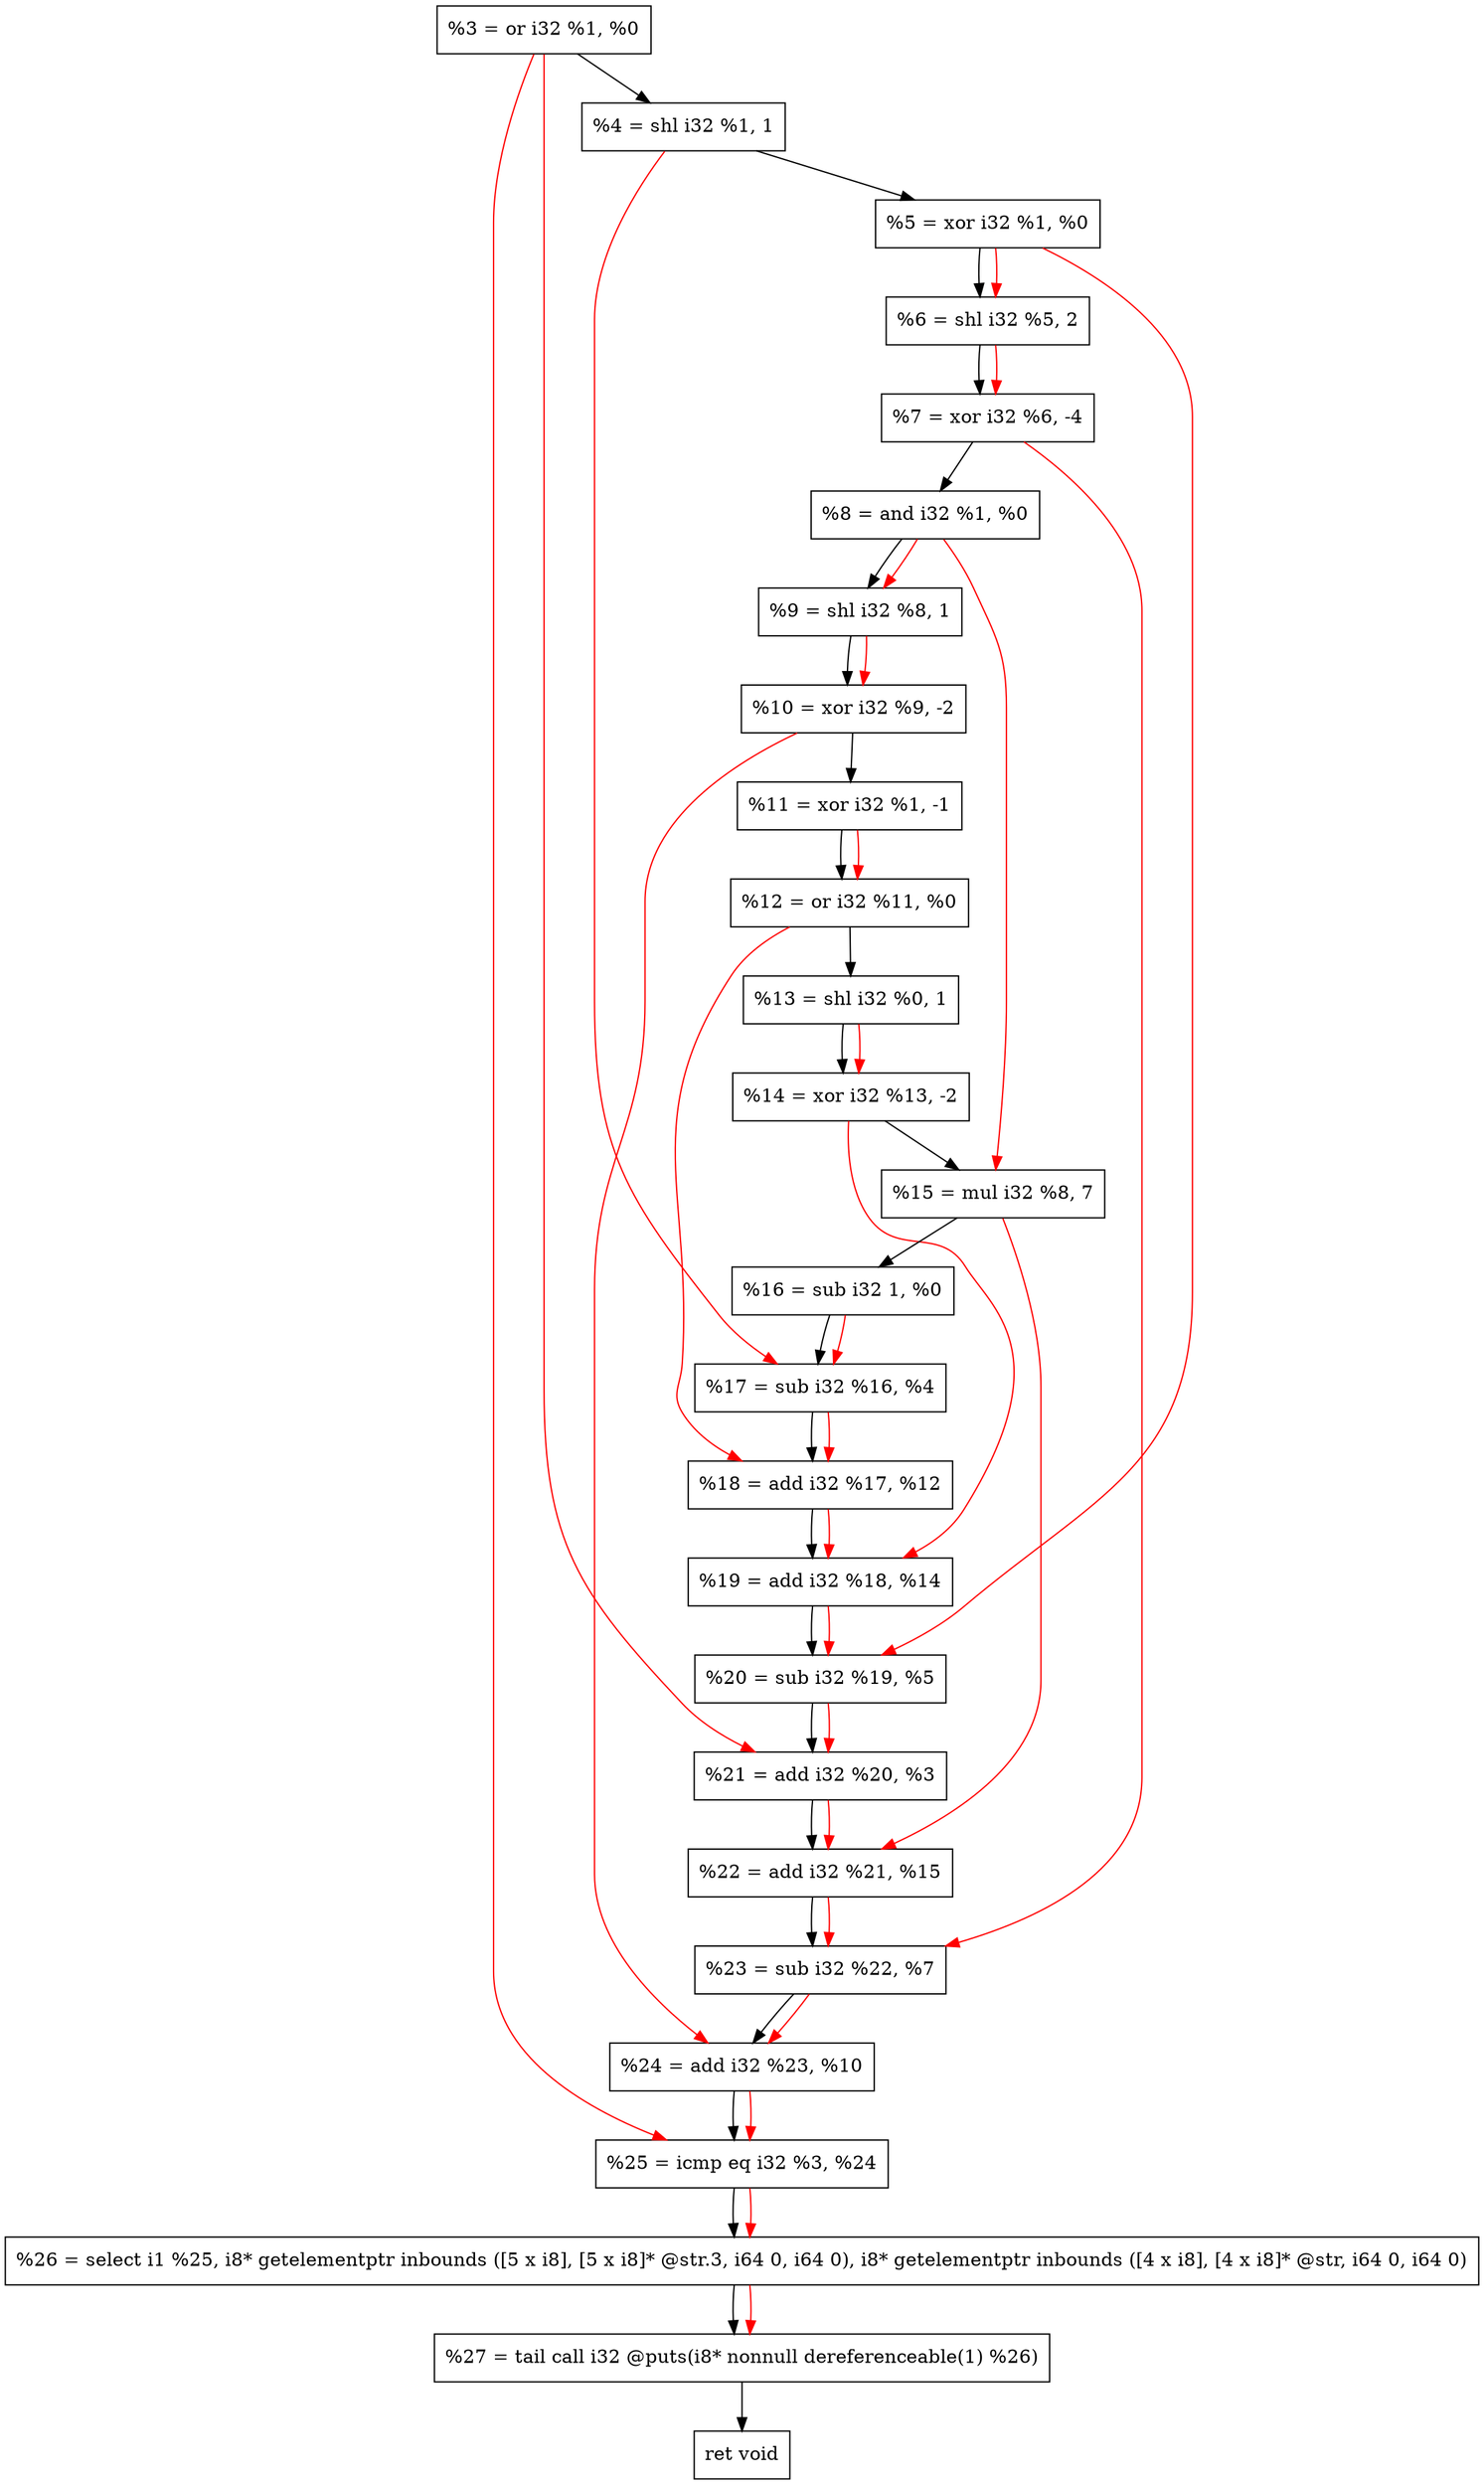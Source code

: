 digraph "DFG for'crackme' function" {
	Node0x1406510[shape=record, label="  %3 = or i32 %1, %0"];
	Node0x1406bc0[shape=record, label="  %4 = shl i32 %1, 1"];
	Node0x1406c80[shape=record, label="  %5 = xor i32 %1, %0"];
	Node0x1406cf0[shape=record, label="  %6 = shl i32 %5, 2"];
	Node0x1406d90[shape=record, label="  %7 = xor i32 %6, -4"];
	Node0x1406e00[shape=record, label="  %8 = and i32 %1, %0"];
	Node0x1406e70[shape=record, label="  %9 = shl i32 %8, 1"];
	Node0x1406f10[shape=record, label="  %10 = xor i32 %9, -2"];
	Node0x1406fb0[shape=record, label="  %11 = xor i32 %1, -1"];
	Node0x1407020[shape=record, label="  %12 = or i32 %11, %0"];
	Node0x1407090[shape=record, label="  %13 = shl i32 %0, 1"];
	Node0x1407100[shape=record, label="  %14 = xor i32 %13, -2"];
	Node0x14071a0[shape=record, label="  %15 = mul i32 %8, 7"];
	Node0x1407210[shape=record, label="  %16 = sub i32 1, %0"];
	Node0x1407280[shape=record, label="  %17 = sub i32 %16, %4"];
	Node0x14072f0[shape=record, label="  %18 = add i32 %17, %12"];
	Node0x1407360[shape=record, label="  %19 = add i32 %18, %14"];
	Node0x14073d0[shape=record, label="  %20 = sub i32 %19, %5"];
	Node0x1407440[shape=record, label="  %21 = add i32 %20, %3"];
	Node0x14074b0[shape=record, label="  %22 = add i32 %21, %15"];
	Node0x1407520[shape=record, label="  %23 = sub i32 %22, %7"];
	Node0x1407590[shape=record, label="  %24 = add i32 %23, %10"];
	Node0x1407600[shape=record, label="  %25 = icmp eq i32 %3, %24"];
	Node0x13a7268[shape=record, label="  %26 = select i1 %25, i8* getelementptr inbounds ([5 x i8], [5 x i8]* @str.3, i64 0, i64 0), i8* getelementptr inbounds ([4 x i8], [4 x i8]* @str, i64 0, i64 0)"];
	Node0x1407aa0[shape=record, label="  %27 = tail call i32 @puts(i8* nonnull dereferenceable(1) %26)"];
	Node0x1407af0[shape=record, label="  ret void"];
	Node0x1406510 -> Node0x1406bc0;
	Node0x1406bc0 -> Node0x1406c80;
	Node0x1406c80 -> Node0x1406cf0;
	Node0x1406cf0 -> Node0x1406d90;
	Node0x1406d90 -> Node0x1406e00;
	Node0x1406e00 -> Node0x1406e70;
	Node0x1406e70 -> Node0x1406f10;
	Node0x1406f10 -> Node0x1406fb0;
	Node0x1406fb0 -> Node0x1407020;
	Node0x1407020 -> Node0x1407090;
	Node0x1407090 -> Node0x1407100;
	Node0x1407100 -> Node0x14071a0;
	Node0x14071a0 -> Node0x1407210;
	Node0x1407210 -> Node0x1407280;
	Node0x1407280 -> Node0x14072f0;
	Node0x14072f0 -> Node0x1407360;
	Node0x1407360 -> Node0x14073d0;
	Node0x14073d0 -> Node0x1407440;
	Node0x1407440 -> Node0x14074b0;
	Node0x14074b0 -> Node0x1407520;
	Node0x1407520 -> Node0x1407590;
	Node0x1407590 -> Node0x1407600;
	Node0x1407600 -> Node0x13a7268;
	Node0x13a7268 -> Node0x1407aa0;
	Node0x1407aa0 -> Node0x1407af0;
edge [color=red]
	Node0x1406c80 -> Node0x1406cf0;
	Node0x1406cf0 -> Node0x1406d90;
	Node0x1406e00 -> Node0x1406e70;
	Node0x1406e70 -> Node0x1406f10;
	Node0x1406fb0 -> Node0x1407020;
	Node0x1407090 -> Node0x1407100;
	Node0x1406e00 -> Node0x14071a0;
	Node0x1407210 -> Node0x1407280;
	Node0x1406bc0 -> Node0x1407280;
	Node0x1407280 -> Node0x14072f0;
	Node0x1407020 -> Node0x14072f0;
	Node0x14072f0 -> Node0x1407360;
	Node0x1407100 -> Node0x1407360;
	Node0x1407360 -> Node0x14073d0;
	Node0x1406c80 -> Node0x14073d0;
	Node0x14073d0 -> Node0x1407440;
	Node0x1406510 -> Node0x1407440;
	Node0x1407440 -> Node0x14074b0;
	Node0x14071a0 -> Node0x14074b0;
	Node0x14074b0 -> Node0x1407520;
	Node0x1406d90 -> Node0x1407520;
	Node0x1407520 -> Node0x1407590;
	Node0x1406f10 -> Node0x1407590;
	Node0x1406510 -> Node0x1407600;
	Node0x1407590 -> Node0x1407600;
	Node0x1407600 -> Node0x13a7268;
	Node0x13a7268 -> Node0x1407aa0;
}
